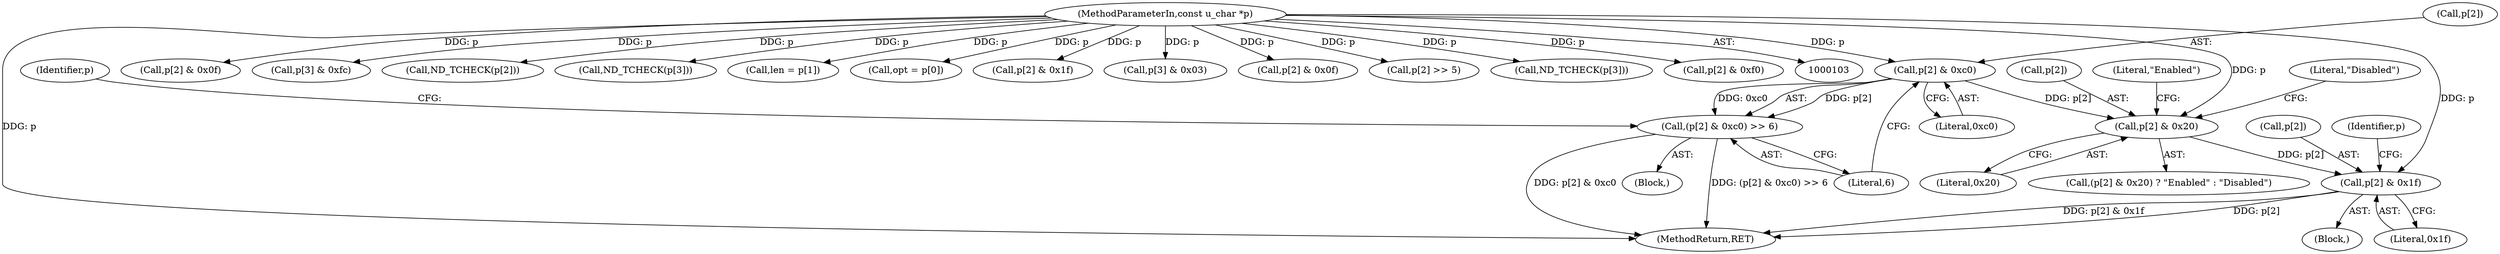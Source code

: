 digraph "0_tcpdump_7029d15f148ef24bb7c6668bc640f5470d085e5a_0@array" {
"1000228" [label="(Call,p[2] & 0xc0)"];
"1000105" [label="(MethodParameterIn,const u_char *p)"];
"1000227" [label="(Call,(p[2] & 0xc0) >> 6)"];
"1000236" [label="(Call,p[2] & 0x20)"];
"1000244" [label="(Call,p[2] & 0x1f)"];
"1000285" [label="(Call,p[2] & 0x0f)"];
"1000242" [label="(Literal,\"Disabled\")"];
"1000105" [label="(MethodParameterIn,const u_char *p)"];
"1000301" [label="(Call,p[3] & 0xfc)"];
"1000237" [label="(Call,p[2])"];
"1000184" [label="(Call,ND_TCHECK(p[2]))"];
"1000228" [label="(Call,p[2] & 0xc0)"];
"1000232" [label="(Literal,0xc0)"];
"1000244" [label="(Call,p[2] & 0x1f)"];
"1000233" [label="(Literal,6)"];
"1000227" [label="(Call,(p[2] & 0xc0) >> 6)"];
"1000265" [label="(Call,ND_TCHECK(p[3]))"];
"1000120" [label="(Call,len = p[1])"];
"1000125" [label="(Call,opt = p[0])"];
"1000199" [label="(Call,p[2] & 0x1f)"];
"1000248" [label="(Literal,0x1f)"];
"1000235" [label="(Call,(p[2] & 0x20) ? \"Enabled\" : \"Disabled\")"];
"1000229" [label="(Call,p[2])"];
"1000226" [label="(Block,)"];
"1000243" [label="(Block,)"];
"1000307" [label="(Call,p[3] & 0x03)"];
"1000241" [label="(Literal,\"Enabled\")"];
"1000238" [label="(Identifier,p)"];
"1000240" [label="(Literal,0x20)"];
"1000245" [label="(Call,p[2])"];
"1000236" [label="(Call,p[2] & 0x20)"];
"1000369" [label="(MethodReturn,RET)"];
"1000294" [label="(Call,p[2] & 0x0f)"];
"1000194" [label="(Call,p[2] >> 5)"];
"1000217" [label="(Call,ND_TCHECK(p[3]))"];
"1000250" [label="(Identifier,p)"];
"1000276" [label="(Call,p[2] & 0xf0)"];
"1000228" -> "1000227"  [label="AST: "];
"1000228" -> "1000232"  [label="CFG: "];
"1000229" -> "1000228"  [label="AST: "];
"1000232" -> "1000228"  [label="AST: "];
"1000233" -> "1000228"  [label="CFG: "];
"1000228" -> "1000227"  [label="DDG: p[2]"];
"1000228" -> "1000227"  [label="DDG: 0xc0"];
"1000105" -> "1000228"  [label="DDG: p"];
"1000228" -> "1000236"  [label="DDG: p[2]"];
"1000105" -> "1000103"  [label="AST: "];
"1000105" -> "1000369"  [label="DDG: p"];
"1000105" -> "1000120"  [label="DDG: p"];
"1000105" -> "1000125"  [label="DDG: p"];
"1000105" -> "1000184"  [label="DDG: p"];
"1000105" -> "1000194"  [label="DDG: p"];
"1000105" -> "1000199"  [label="DDG: p"];
"1000105" -> "1000217"  [label="DDG: p"];
"1000105" -> "1000236"  [label="DDG: p"];
"1000105" -> "1000244"  [label="DDG: p"];
"1000105" -> "1000265"  [label="DDG: p"];
"1000105" -> "1000276"  [label="DDG: p"];
"1000105" -> "1000285"  [label="DDG: p"];
"1000105" -> "1000294"  [label="DDG: p"];
"1000105" -> "1000301"  [label="DDG: p"];
"1000105" -> "1000307"  [label="DDG: p"];
"1000227" -> "1000226"  [label="AST: "];
"1000227" -> "1000233"  [label="CFG: "];
"1000233" -> "1000227"  [label="AST: "];
"1000238" -> "1000227"  [label="CFG: "];
"1000227" -> "1000369"  [label="DDG: (p[2] & 0xc0) >> 6"];
"1000227" -> "1000369"  [label="DDG: p[2] & 0xc0"];
"1000236" -> "1000235"  [label="AST: "];
"1000236" -> "1000240"  [label="CFG: "];
"1000237" -> "1000236"  [label="AST: "];
"1000240" -> "1000236"  [label="AST: "];
"1000241" -> "1000236"  [label="CFG: "];
"1000242" -> "1000236"  [label="CFG: "];
"1000236" -> "1000244"  [label="DDG: p[2]"];
"1000244" -> "1000243"  [label="AST: "];
"1000244" -> "1000248"  [label="CFG: "];
"1000245" -> "1000244"  [label="AST: "];
"1000248" -> "1000244"  [label="AST: "];
"1000250" -> "1000244"  [label="CFG: "];
"1000244" -> "1000369"  [label="DDG: p[2] & 0x1f"];
"1000244" -> "1000369"  [label="DDG: p[2]"];
}
